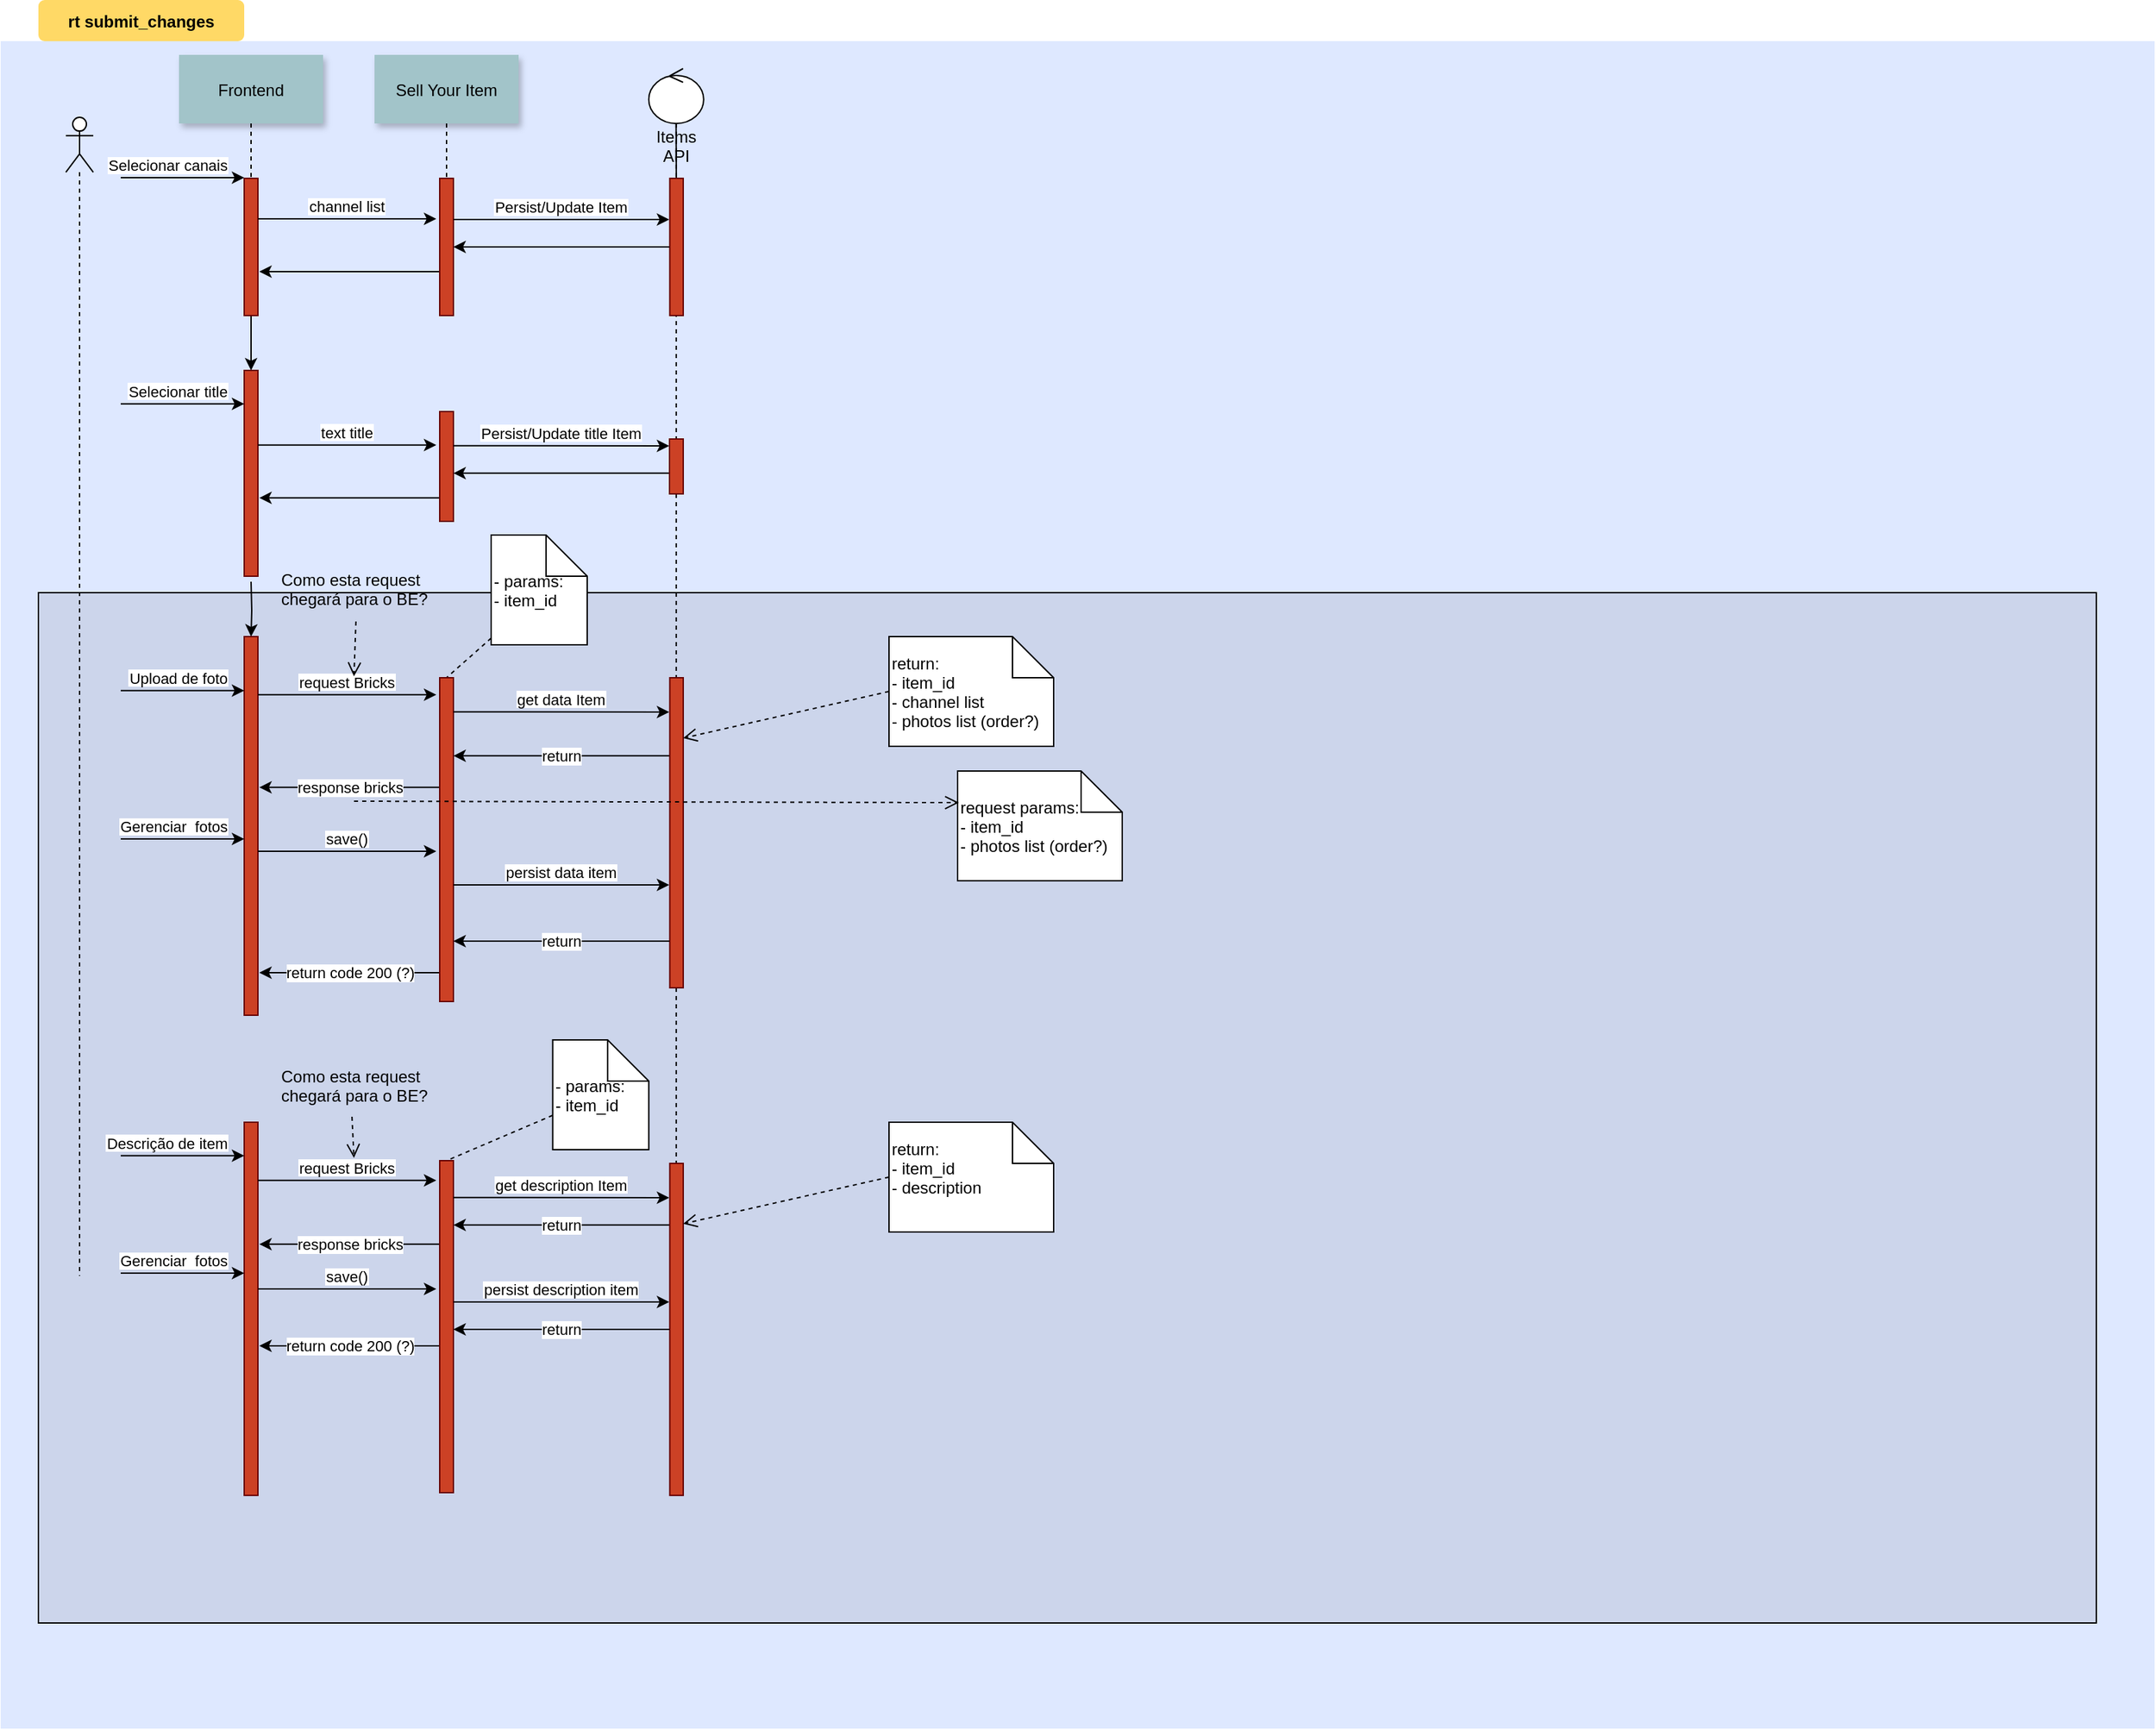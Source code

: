 <mxfile version="20.5.0" type="github">
  <diagram name="Page-1" id="9361dd3d-8414-5efd-6122-117bd74ce7a7">
    <mxGraphModel dx="2066" dy="731" grid="1" gridSize="10" guides="1" tooltips="1" connect="1" arrows="1" fold="1" page="0" pageScale="1.5" pageWidth="826" pageHeight="1169" background="none" math="0" shadow="0">
      <root>
        <mxCell id="0" />
        <mxCell id="1" parent="0" />
        <mxCell id="69" value="" style="fillColor=#DEE8FF;strokeColor=none" parent="1" vertex="1">
          <mxGeometry x="22.5" y="50" width="1570" height="1230" as="geometry" />
        </mxCell>
        <mxCell id="20" value="" style="fillColor=#CCD5EB" parent="1" vertex="1">
          <mxGeometry x="50" y="452" width="1500" height="751" as="geometry" />
        </mxCell>
        <mxCell id="QTGd4cIYFPN5efrZr3Zm-125" style="edgeStyle=orthogonalEdgeStyle;rounded=0;orthogonalLoop=1;jettySize=auto;html=1;" edge="1" parent="1" source="2" target="QTGd4cIYFPN5efrZr3Zm-100">
          <mxGeometry relative="1" as="geometry" />
        </mxCell>
        <mxCell id="2" value="" style="fillColor=#CC4125;strokeColor=#660000" parent="1" vertex="1">
          <mxGeometry x="200" y="150" width="10" height="100" as="geometry" />
        </mxCell>
        <mxCell id="3" value="Selecionar canais" style="edgeStyle=none;verticalLabelPosition=top;verticalAlign=bottom;labelPosition=left;align=right" parent="1" edge="1">
          <mxGeometry width="100" height="100" as="geometry">
            <mxPoint x="110" y="149.5" as="sourcePoint" />
            <mxPoint x="200" y="149.5" as="targetPoint" />
            <mxPoint x="35" as="offset" />
          </mxGeometry>
        </mxCell>
        <mxCell id="4" value="Frontend" style="shadow=1;fillColor=#A2C4C9;strokeColor=none" parent="1" vertex="1">
          <mxGeometry x="152.5" y="60" width="105" height="50" as="geometry" />
        </mxCell>
        <mxCell id="QTGd4cIYFPN5efrZr3Zm-106" style="edgeStyle=orthogonalEdgeStyle;rounded=0;orthogonalLoop=1;jettySize=auto;html=1;entryX=1.1;entryY=0.68;entryDx=0;entryDy=0;exitX=-0.05;exitY=0.68;exitDx=0;exitDy=0;exitPerimeter=0;entryPerimeter=0;" edge="1" parent="1" source="6" target="2">
          <mxGeometry relative="1" as="geometry" />
        </mxCell>
        <mxCell id="6" value="" style="fillColor=#CC4125;strokeColor=#660000" parent="1" vertex="1">
          <mxGeometry x="342.5" y="150" width="10" height="100" as="geometry" />
        </mxCell>
        <mxCell id="7" value="Sell Your Item" style="shadow=1;fillColor=#A2C4C9;strokeColor=none" parent="1" vertex="1">
          <mxGeometry x="295" y="60" width="105" height="50" as="geometry" />
        </mxCell>
        <mxCell id="8" value="" style="edgeStyle=none;endArrow=none;dashed=1" parent="1" source="7" target="6" edge="1">
          <mxGeometry x="272.335" y="165" width="100" height="100" as="geometry">
            <mxPoint x="347.259" y="110" as="sourcePoint" />
            <mxPoint x="347.576" y="165" as="targetPoint" />
          </mxGeometry>
        </mxCell>
        <mxCell id="9" value="channel list" style="edgeStyle=none;verticalLabelPosition=top;verticalAlign=bottom" parent="1" edge="1">
          <mxGeometry x="220" y="92" width="100" height="100" as="geometry">
            <mxPoint x="210" y="179.5" as="sourcePoint" />
            <mxPoint x="340" y="179.5" as="targetPoint" />
          </mxGeometry>
        </mxCell>
        <mxCell id="16" value="" style="edgeStyle=none;endArrow=none" parent="1" target="17" edge="1">
          <mxGeometry x="437.043" y="270" width="100" height="100" as="geometry">
            <mxPoint x="514.807" y="110" as="sourcePoint" />
            <mxPoint x="514.543" y="240.0" as="targetPoint" />
          </mxGeometry>
        </mxCell>
        <mxCell id="QTGd4cIYFPN5efrZr3Zm-90" style="edgeStyle=orthogonalEdgeStyle;rounded=0;orthogonalLoop=1;jettySize=auto;html=1;entryX=1;entryY=0.5;entryDx=0;entryDy=0;" edge="1" parent="1" source="17" target="6">
          <mxGeometry relative="1" as="geometry" />
        </mxCell>
        <mxCell id="19" value="Persist/Update Item" style="edgeStyle=elbowEdgeStyle;elbow=vertical;verticalLabelPosition=top;verticalAlign=bottom" parent="1" edge="1">
          <mxGeometry x="350" y="218" width="100" height="100" as="geometry">
            <mxPoint x="352.5" y="180" as="sourcePoint" />
            <mxPoint x="509.784" y="180" as="targetPoint" />
          </mxGeometry>
        </mxCell>
        <mxCell id="33" value="" style="edgeStyle=elbowEdgeStyle;elbow=horizontal;endArrow=none;dashed=1" parent="1" source="4" target="2" edge="1">
          <mxGeometry x="230.0" y="310" width="100" height="100" as="geometry">
            <mxPoint x="230.0" y="410" as="sourcePoint" />
            <mxPoint x="330" y="310" as="targetPoint" />
          </mxGeometry>
        </mxCell>
        <mxCell id="40" value="- params:&#xa;- item_id" style="shape=note;align=left" parent="1" vertex="1">
          <mxGeometry x="380" y="410" width="70.03" height="80" as="geometry" />
        </mxCell>
        <mxCell id="41" value="" style="edgeStyle=none;endArrow=none;dashed=1;entryX=0.5;entryY=0;entryDx=0;entryDy=0;" parent="1" target="QTGd4cIYFPN5efrZr3Zm-113" edge="1">
          <mxGeometry x="1030" y="184" width="100" height="100" as="geometry">
            <mxPoint x="380" y="485.118" as="sourcePoint" />
            <mxPoint x="1130" y="184" as="targetPoint" />
          </mxGeometry>
        </mxCell>
        <mxCell id="71" value="rt submit_changes" style="rounded=1;fontStyle=1;fillColor=#FFD966;strokeColor=none" parent="1" vertex="1">
          <mxGeometry x="50" y="20" width="150" height="30" as="geometry" />
        </mxCell>
        <mxCell id="QTGd4cIYFPN5efrZr3Zm-89" value="" style="shape=umlLifeline;participant=umlActor;perimeter=lifelinePerimeter;whiteSpace=wrap;html=1;container=1;collapsible=0;recursiveResize=0;verticalAlign=top;spacingTop=36;outlineConnect=0;" vertex="1" parent="1">
          <mxGeometry x="70" y="105.56" width="20" height="844.44" as="geometry" />
        </mxCell>
        <mxCell id="QTGd4cIYFPN5efrZr3Zm-126" style="edgeStyle=orthogonalEdgeStyle;rounded=0;orthogonalLoop=1;jettySize=auto;html=1;entryX=0.5;entryY=0;entryDx=0;entryDy=0;" edge="1" parent="1" target="QTGd4cIYFPN5efrZr3Zm-112">
          <mxGeometry relative="1" as="geometry">
            <mxPoint x="205" y="444" as="sourcePoint" />
          </mxGeometry>
        </mxCell>
        <mxCell id="QTGd4cIYFPN5efrZr3Zm-100" value="" style="fillColor=#CC4125;strokeColor=#660000" vertex="1" parent="1">
          <mxGeometry x="200" y="290" width="10" height="150" as="geometry" />
        </mxCell>
        <mxCell id="QTGd4cIYFPN5efrZr3Zm-101" value="" style="fillColor=#CC4125;strokeColor=#660000" vertex="1" parent="1">
          <mxGeometry x="342.5" y="320" width="10" height="80" as="geometry" />
        </mxCell>
        <mxCell id="QTGd4cIYFPN5efrZr3Zm-107" value="Selecionar title" style="edgeStyle=none;verticalLabelPosition=top;verticalAlign=bottom;labelPosition=left;align=right" edge="1" parent="1">
          <mxGeometry y="164.89" width="100" height="100" as="geometry">
            <mxPoint x="110" y="314.39" as="sourcePoint" />
            <mxPoint x="200" y="314.39" as="targetPoint" />
            <mxPoint x="35" as="offset" />
          </mxGeometry>
        </mxCell>
        <mxCell id="QTGd4cIYFPN5efrZr3Zm-108" style="edgeStyle=orthogonalEdgeStyle;rounded=0;orthogonalLoop=1;jettySize=auto;html=1;entryX=1.1;entryY=0.68;entryDx=0;entryDy=0;exitX=-0.05;exitY=0.68;exitDx=0;exitDy=0;exitPerimeter=0;entryPerimeter=0;" edge="1" parent="1">
          <mxGeometry relative="1" as="geometry">
            <mxPoint x="342" y="382.89" as="sourcePoint" />
            <mxPoint x="211" y="382.89" as="targetPoint" />
          </mxGeometry>
        </mxCell>
        <mxCell id="QTGd4cIYFPN5efrZr3Zm-109" value="text title" style="edgeStyle=none;verticalLabelPosition=top;verticalAlign=bottom" edge="1" parent="1">
          <mxGeometry x="220" y="256.89" width="100" height="100" as="geometry">
            <mxPoint x="210" y="344.39" as="sourcePoint" />
            <mxPoint x="340" y="344.39" as="targetPoint" />
          </mxGeometry>
        </mxCell>
        <mxCell id="QTGd4cIYFPN5efrZr3Zm-110" style="edgeStyle=orthogonalEdgeStyle;rounded=0;orthogonalLoop=1;jettySize=auto;html=1;entryX=1;entryY=0.5;entryDx=0;entryDy=0;" edge="1" parent="1">
          <mxGeometry relative="1" as="geometry">
            <mxPoint x="510" y="364.89" as="sourcePoint" />
            <mxPoint x="352.5" y="364.89" as="targetPoint" />
          </mxGeometry>
        </mxCell>
        <mxCell id="QTGd4cIYFPN5efrZr3Zm-111" value="Persist/Update title Item" style="edgeStyle=elbowEdgeStyle;elbow=vertical;verticalLabelPosition=top;verticalAlign=bottom" edge="1" parent="1">
          <mxGeometry x="350" y="382.89" width="100" height="100" as="geometry">
            <mxPoint x="352.5" y="344.89" as="sourcePoint" />
            <mxPoint x="509.784" y="344.89" as="targetPoint" />
          </mxGeometry>
        </mxCell>
        <mxCell id="QTGd4cIYFPN5efrZr3Zm-112" value="" style="fillColor=#CC4125;strokeColor=#660000" vertex="1" parent="1">
          <mxGeometry x="200" y="484" width="10" height="276" as="geometry" />
        </mxCell>
        <mxCell id="QTGd4cIYFPN5efrZr3Zm-113" value="" style="fillColor=#CC4125;strokeColor=#660000" vertex="1" parent="1">
          <mxGeometry x="342.5" y="514" width="10" height="236" as="geometry" />
        </mxCell>
        <mxCell id="QTGd4cIYFPN5efrZr3Zm-115" value="Upload de foto" style="edgeStyle=none;verticalLabelPosition=top;verticalAlign=bottom;labelPosition=left;align=right" edge="1" parent="1">
          <mxGeometry y="373.89" width="100" height="100" as="geometry">
            <mxPoint x="110" y="523.39" as="sourcePoint" />
            <mxPoint x="200" y="523.39" as="targetPoint" />
            <mxPoint x="35" as="offset" />
          </mxGeometry>
        </mxCell>
        <mxCell id="QTGd4cIYFPN5efrZr3Zm-116" value="response bricks" style="edgeStyle=orthogonalEdgeStyle;rounded=0;orthogonalLoop=1;jettySize=auto;html=1;entryX=1.1;entryY=0.68;entryDx=0;entryDy=0;exitX=-0.05;exitY=0.68;exitDx=0;exitDy=0;exitPerimeter=0;entryPerimeter=0;" edge="1" parent="1">
          <mxGeometry relative="1" as="geometry">
            <mxPoint x="342" y="593.89" as="sourcePoint" />
            <mxPoint x="211" y="593.89" as="targetPoint" />
          </mxGeometry>
        </mxCell>
        <mxCell id="QTGd4cIYFPN5efrZr3Zm-117" value="request Bricks" style="edgeStyle=none;verticalLabelPosition=top;verticalAlign=bottom" edge="1" parent="1">
          <mxGeometry x="220" y="438.89" width="100" height="100" as="geometry">
            <mxPoint x="210" y="526.39" as="sourcePoint" />
            <mxPoint x="340" y="526.39" as="targetPoint" />
          </mxGeometry>
        </mxCell>
        <mxCell id="QTGd4cIYFPN5efrZr3Zm-118" value="return" style="edgeStyle=orthogonalEdgeStyle;rounded=0;orthogonalLoop=1;jettySize=auto;html=1;entryX=1;entryY=0.5;entryDx=0;entryDy=0;" edge="1" parent="1">
          <mxGeometry relative="1" as="geometry">
            <mxPoint x="510" y="570.89" as="sourcePoint" />
            <mxPoint x="352.5" y="570.89" as="targetPoint" />
          </mxGeometry>
        </mxCell>
        <mxCell id="QTGd4cIYFPN5efrZr3Zm-119" value="get data Item" style="edgeStyle=elbowEdgeStyle;elbow=vertical;verticalLabelPosition=top;verticalAlign=bottom" edge="1" parent="1">
          <mxGeometry x="350" y="576.89" width="100" height="100" as="geometry">
            <mxPoint x="352.5" y="538.89" as="sourcePoint" />
            <mxPoint x="509.784" y="538.89" as="targetPoint" />
          </mxGeometry>
        </mxCell>
        <mxCell id="QTGd4cIYFPN5efrZr3Zm-123" value="return:&#xa;- item_id&#xa;- channel list&#xa;- photos list (order?)" style="shape=note;align=left" vertex="1" parent="1">
          <mxGeometry x="670" y="484" width="120" height="80" as="geometry" />
        </mxCell>
        <mxCell id="QTGd4cIYFPN5efrZr3Zm-127" value="&lt;span style=&quot;&quot;&gt;Items API&lt;/span&gt;" style="shape=umlLifeline;participant=umlControl;perimeter=lifelinePerimeter;whiteSpace=wrap;html=1;container=1;collapsible=0;recursiveResize=0;verticalAlign=top;spacingTop=36;outlineConnect=0;" vertex="1" parent="1">
          <mxGeometry x="494.89" y="70" width="40" height="900" as="geometry" />
        </mxCell>
        <mxCell id="17" value="" style="fillColor=#CC4125;strokeColor=#660000" parent="QTGd4cIYFPN5efrZr3Zm-127" vertex="1">
          <mxGeometry x="15.33" y="80" width="9.78" height="100" as="geometry" />
        </mxCell>
        <mxCell id="QTGd4cIYFPN5efrZr3Zm-102" value="" style="fillColor=#CC4125;strokeColor=#660000" vertex="1" parent="QTGd4cIYFPN5efrZr3Zm-127">
          <mxGeometry x="15.11" y="270" width="10" height="40" as="geometry" />
        </mxCell>
        <mxCell id="QTGd4cIYFPN5efrZr3Zm-114" value="" style="fillColor=#CC4125;strokeColor=#660000" vertex="1" parent="QTGd4cIYFPN5efrZr3Zm-127">
          <mxGeometry x="15.33" y="444" width="9.78" height="226" as="geometry" />
        </mxCell>
        <mxCell id="QTGd4cIYFPN5efrZr3Zm-130" value="return code 200 (?)" style="edgeStyle=orthogonalEdgeStyle;rounded=0;orthogonalLoop=1;jettySize=auto;html=1;entryX=1.1;entryY=0.68;entryDx=0;entryDy=0;exitX=-0.05;exitY=0.68;exitDx=0;exitDy=0;exitPerimeter=0;entryPerimeter=0;" edge="1" parent="1">
          <mxGeometry relative="1" as="geometry">
            <mxPoint x="342" y="729.0" as="sourcePoint" />
            <mxPoint x="211" y="729.0" as="targetPoint" />
          </mxGeometry>
        </mxCell>
        <mxCell id="QTGd4cIYFPN5efrZr3Zm-131" value="save()" style="edgeStyle=none;verticalLabelPosition=top;verticalAlign=bottom" edge="1" parent="1">
          <mxGeometry x="220" y="553" width="100" height="100" as="geometry">
            <mxPoint x="210" y="640.5" as="sourcePoint" />
            <mxPoint x="340" y="640.5" as="targetPoint" />
          </mxGeometry>
        </mxCell>
        <mxCell id="QTGd4cIYFPN5efrZr3Zm-132" value="return" style="edgeStyle=orthogonalEdgeStyle;rounded=0;orthogonalLoop=1;jettySize=auto;html=1;entryX=1;entryY=0.5;entryDx=0;entryDy=0;" edge="1" parent="1">
          <mxGeometry relative="1" as="geometry">
            <mxPoint x="510" y="706.0" as="sourcePoint" />
            <mxPoint x="352.5" y="706.0" as="targetPoint" />
          </mxGeometry>
        </mxCell>
        <mxCell id="QTGd4cIYFPN5efrZr3Zm-133" value="persist data item" style="edgeStyle=elbowEdgeStyle;elbow=vertical;verticalLabelPosition=top;verticalAlign=bottom" edge="1" parent="1">
          <mxGeometry x="350" y="703" width="100" height="100" as="geometry">
            <mxPoint x="352.5" y="665.0" as="sourcePoint" />
            <mxPoint x="509.784" y="665.0" as="targetPoint" />
          </mxGeometry>
        </mxCell>
        <mxCell id="QTGd4cIYFPN5efrZr3Zm-134" value="Gerenciar  fotos" style="edgeStyle=none;verticalLabelPosition=top;verticalAlign=bottom;labelPosition=left;align=right" edge="1" parent="1">
          <mxGeometry y="482" width="100" height="100" as="geometry">
            <mxPoint x="110" y="631.5" as="sourcePoint" />
            <mxPoint x="200" y="631.5" as="targetPoint" />
            <mxPoint x="35" as="offset" />
          </mxGeometry>
        </mxCell>
        <mxCell id="QTGd4cIYFPN5efrZr3Zm-135" value="request params:&#xa;- item_id&#xa;- photos list (order?)" style="shape=note;align=left" vertex="1" parent="1">
          <mxGeometry x="720" y="582" width="120" height="80" as="geometry" />
        </mxCell>
        <mxCell id="QTGd4cIYFPN5efrZr3Zm-136" value="" style="html=1;verticalAlign=bottom;endArrow=open;dashed=1;endSize=8;rounded=0;entryX=0.008;entryY=0.288;entryDx=0;entryDy=0;entryPerimeter=0;" edge="1" parent="1" target="QTGd4cIYFPN5efrZr3Zm-135">
          <mxGeometry x="-0.167" y="-27" relative="1" as="geometry">
            <mxPoint x="280" y="604" as="sourcePoint" />
            <mxPoint x="790" y="494" as="targetPoint" />
            <mxPoint as="offset" />
          </mxGeometry>
        </mxCell>
        <mxCell id="QTGd4cIYFPN5efrZr3Zm-137" value="" style="html=1;verticalAlign=bottom;endArrow=open;dashed=1;endSize=8;rounded=0;exitX=0;exitY=0.5;exitDx=0;exitDy=0;exitPerimeter=0;" edge="1" parent="1" source="QTGd4cIYFPN5efrZr3Zm-123">
          <mxGeometry relative="1" as="geometry">
            <mxPoint x="650" y="518" as="sourcePoint" />
            <mxPoint x="520" y="558" as="targetPoint" />
          </mxGeometry>
        </mxCell>
        <mxCell id="QTGd4cIYFPN5efrZr3Zm-138" value="" style="edgeStyle=none;endArrow=none;dashed=1;entryX=0.5;entryY=0;entryDx=0;entryDy=0;" edge="1" parent="1" target="QTGd4cIYFPN5efrZr3Zm-140" source="QTGd4cIYFPN5efrZr3Zm-152">
          <mxGeometry x="1030" y="538" width="100" height="100" as="geometry">
            <mxPoint x="380" y="839.118" as="sourcePoint" />
            <mxPoint x="1130" y="538" as="targetPoint" />
          </mxGeometry>
        </mxCell>
        <mxCell id="QTGd4cIYFPN5efrZr3Zm-139" value="" style="fillColor=#CC4125;strokeColor=#660000" vertex="1" parent="1">
          <mxGeometry x="200" y="838" width="10" height="272" as="geometry" />
        </mxCell>
        <mxCell id="QTGd4cIYFPN5efrZr3Zm-140" value="" style="fillColor=#CC4125;strokeColor=#660000" vertex="1" parent="1">
          <mxGeometry x="342.5" y="866" width="10" height="242" as="geometry" />
        </mxCell>
        <mxCell id="QTGd4cIYFPN5efrZr3Zm-141" value="Descrição de item" style="edgeStyle=none;verticalLabelPosition=top;verticalAlign=bottom;labelPosition=left;align=right" edge="1" parent="1">
          <mxGeometry y="712.89" width="100" height="100" as="geometry">
            <mxPoint x="110" y="862.39" as="sourcePoint" />
            <mxPoint x="200" y="862.39" as="targetPoint" />
            <mxPoint x="35" as="offset" />
          </mxGeometry>
        </mxCell>
        <mxCell id="QTGd4cIYFPN5efrZr3Zm-142" value="response bricks" style="edgeStyle=orthogonalEdgeStyle;rounded=0;orthogonalLoop=1;jettySize=auto;html=1;entryX=1.1;entryY=0.68;entryDx=0;entryDy=0;exitX=-0.05;exitY=0.68;exitDx=0;exitDy=0;exitPerimeter=0;entryPerimeter=0;" edge="1" parent="1">
          <mxGeometry relative="1" as="geometry">
            <mxPoint x="342" y="926.89" as="sourcePoint" />
            <mxPoint x="211" y="926.89" as="targetPoint" />
          </mxGeometry>
        </mxCell>
        <mxCell id="QTGd4cIYFPN5efrZr3Zm-143" value="request Bricks" style="edgeStyle=none;verticalLabelPosition=top;verticalAlign=bottom" edge="1" parent="1">
          <mxGeometry x="220" y="792.89" width="100" height="100" as="geometry">
            <mxPoint x="210" y="880.39" as="sourcePoint" />
            <mxPoint x="340" y="880.39" as="targetPoint" />
          </mxGeometry>
        </mxCell>
        <mxCell id="QTGd4cIYFPN5efrZr3Zm-144" value="return" style="edgeStyle=orthogonalEdgeStyle;rounded=0;orthogonalLoop=1;jettySize=auto;html=1;entryX=1;entryY=0.5;entryDx=0;entryDy=0;" edge="1" parent="1">
          <mxGeometry relative="1" as="geometry">
            <mxPoint x="510" y="912.89" as="sourcePoint" />
            <mxPoint x="352.5" y="912.89" as="targetPoint" />
          </mxGeometry>
        </mxCell>
        <mxCell id="QTGd4cIYFPN5efrZr3Zm-145" value="get description Item" style="edgeStyle=elbowEdgeStyle;elbow=vertical;verticalLabelPosition=top;verticalAlign=bottom" edge="1" parent="1">
          <mxGeometry x="350" y="930.89" width="100" height="100" as="geometry">
            <mxPoint x="352.5" y="892.89" as="sourcePoint" />
            <mxPoint x="509.784" y="892.89" as="targetPoint" />
          </mxGeometry>
        </mxCell>
        <mxCell id="QTGd4cIYFPN5efrZr3Zm-146" value="" style="fillColor=#CC4125;strokeColor=#660000" vertex="1" parent="1">
          <mxGeometry x="510.22" y="868" width="9.78" height="242" as="geometry" />
        </mxCell>
        <mxCell id="QTGd4cIYFPN5efrZr3Zm-147" value="return code 200 (?)" style="edgeStyle=orthogonalEdgeStyle;rounded=0;orthogonalLoop=1;jettySize=auto;html=1;entryX=1.1;entryY=0.68;entryDx=0;entryDy=0;exitX=-0.05;exitY=0.68;exitDx=0;exitDy=0;exitPerimeter=0;entryPerimeter=0;" edge="1" parent="1">
          <mxGeometry relative="1" as="geometry">
            <mxPoint x="342" y="1001" as="sourcePoint" />
            <mxPoint x="211" y="1001" as="targetPoint" />
          </mxGeometry>
        </mxCell>
        <mxCell id="QTGd4cIYFPN5efrZr3Zm-148" value="save()" style="edgeStyle=none;verticalLabelPosition=top;verticalAlign=bottom" edge="1" parent="1">
          <mxGeometry x="220" y="872" width="100" height="100" as="geometry">
            <mxPoint x="210" y="959.5" as="sourcePoint" />
            <mxPoint x="340" y="959.5" as="targetPoint" />
          </mxGeometry>
        </mxCell>
        <mxCell id="QTGd4cIYFPN5efrZr3Zm-149" value="return" style="edgeStyle=orthogonalEdgeStyle;rounded=0;orthogonalLoop=1;jettySize=auto;html=1;entryX=1;entryY=0.5;entryDx=0;entryDy=0;" edge="1" parent="1">
          <mxGeometry relative="1" as="geometry">
            <mxPoint x="510" y="989" as="sourcePoint" />
            <mxPoint x="352.5" y="989" as="targetPoint" />
          </mxGeometry>
        </mxCell>
        <mxCell id="QTGd4cIYFPN5efrZr3Zm-150" value="persist description item" style="edgeStyle=elbowEdgeStyle;elbow=vertical;verticalLabelPosition=top;verticalAlign=bottom" edge="1" parent="1">
          <mxGeometry x="350" y="1007" width="100" height="100" as="geometry">
            <mxPoint x="352.5" y="969" as="sourcePoint" />
            <mxPoint x="509.784" y="969" as="targetPoint" />
          </mxGeometry>
        </mxCell>
        <mxCell id="QTGd4cIYFPN5efrZr3Zm-151" value="Gerenciar  fotos" style="edgeStyle=none;verticalLabelPosition=top;verticalAlign=bottom;labelPosition=left;align=right" edge="1" parent="1">
          <mxGeometry y="798.5" width="100" height="100" as="geometry">
            <mxPoint x="110" y="948" as="sourcePoint" />
            <mxPoint x="200" y="948" as="targetPoint" />
            <mxPoint x="35" as="offset" />
          </mxGeometry>
        </mxCell>
        <mxCell id="QTGd4cIYFPN5efrZr3Zm-152" value="- params:&#xa;- item_id" style="shape=note;align=left" vertex="1" parent="1">
          <mxGeometry x="424.86" y="778" width="70.03" height="80" as="geometry" />
        </mxCell>
        <mxCell id="QTGd4cIYFPN5efrZr3Zm-153" value="return:&#xa;- item_id&#xa;- description&#xa;" style="shape=note;align=left" vertex="1" parent="1">
          <mxGeometry x="670" y="838" width="120" height="80" as="geometry" />
        </mxCell>
        <mxCell id="QTGd4cIYFPN5efrZr3Zm-154" value="" style="html=1;verticalAlign=bottom;endArrow=open;dashed=1;endSize=8;rounded=0;exitX=0;exitY=0.5;exitDx=0;exitDy=0;exitPerimeter=0;" edge="1" parent="1" source="QTGd4cIYFPN5efrZr3Zm-153">
          <mxGeometry relative="1" as="geometry">
            <mxPoint x="650" y="872" as="sourcePoint" />
            <mxPoint x="520" y="912" as="targetPoint" />
          </mxGeometry>
        </mxCell>
        <mxCell id="QTGd4cIYFPN5efrZr3Zm-157" value="" style="html=1;verticalAlign=bottom;endArrow=open;dashed=1;endSize=8;rounded=0;exitX=0.857;exitY=1;exitDx=0;exitDy=0;exitPerimeter=0;" edge="1" parent="1">
          <mxGeometry relative="1" as="geometry">
            <mxPoint x="278.56" y="834" as="sourcePoint" />
            <mxPoint x="280" y="864" as="targetPoint" />
          </mxGeometry>
        </mxCell>
        <mxCell id="QTGd4cIYFPN5efrZr3Zm-158" value="Como esta request&#xa;chegará para o BE?" style="text;strokeColor=none;fillColor=none;spacing=4;spacingTop=7;overflow=hidden;rounded=0;strokeWidth=1;whiteSpace=wrap;" vertex="1" parent="1">
          <mxGeometry x="222.5" y="782" width="120" height="60" as="geometry" />
        </mxCell>
        <mxCell id="QTGd4cIYFPN5efrZr3Zm-159" value="Como esta request&#xa;chegará para o BE?" style="text;strokeColor=none;fillColor=none;spacing=4;spacingTop=7;overflow=hidden;rounded=0;strokeWidth=1;whiteSpace=wrap;" vertex="1" parent="1">
          <mxGeometry x="222.5" y="420" width="120" height="60" as="geometry" />
        </mxCell>
        <mxCell id="QTGd4cIYFPN5efrZr3Zm-162" value="" style="html=1;verticalAlign=bottom;endArrow=open;dashed=1;endSize=8;rounded=0;" edge="1" parent="1">
          <mxGeometry relative="1" as="geometry">
            <mxPoint x="281.429" y="473" as="sourcePoint" />
            <mxPoint x="280" y="513" as="targetPoint" />
          </mxGeometry>
        </mxCell>
      </root>
    </mxGraphModel>
  </diagram>
</mxfile>
